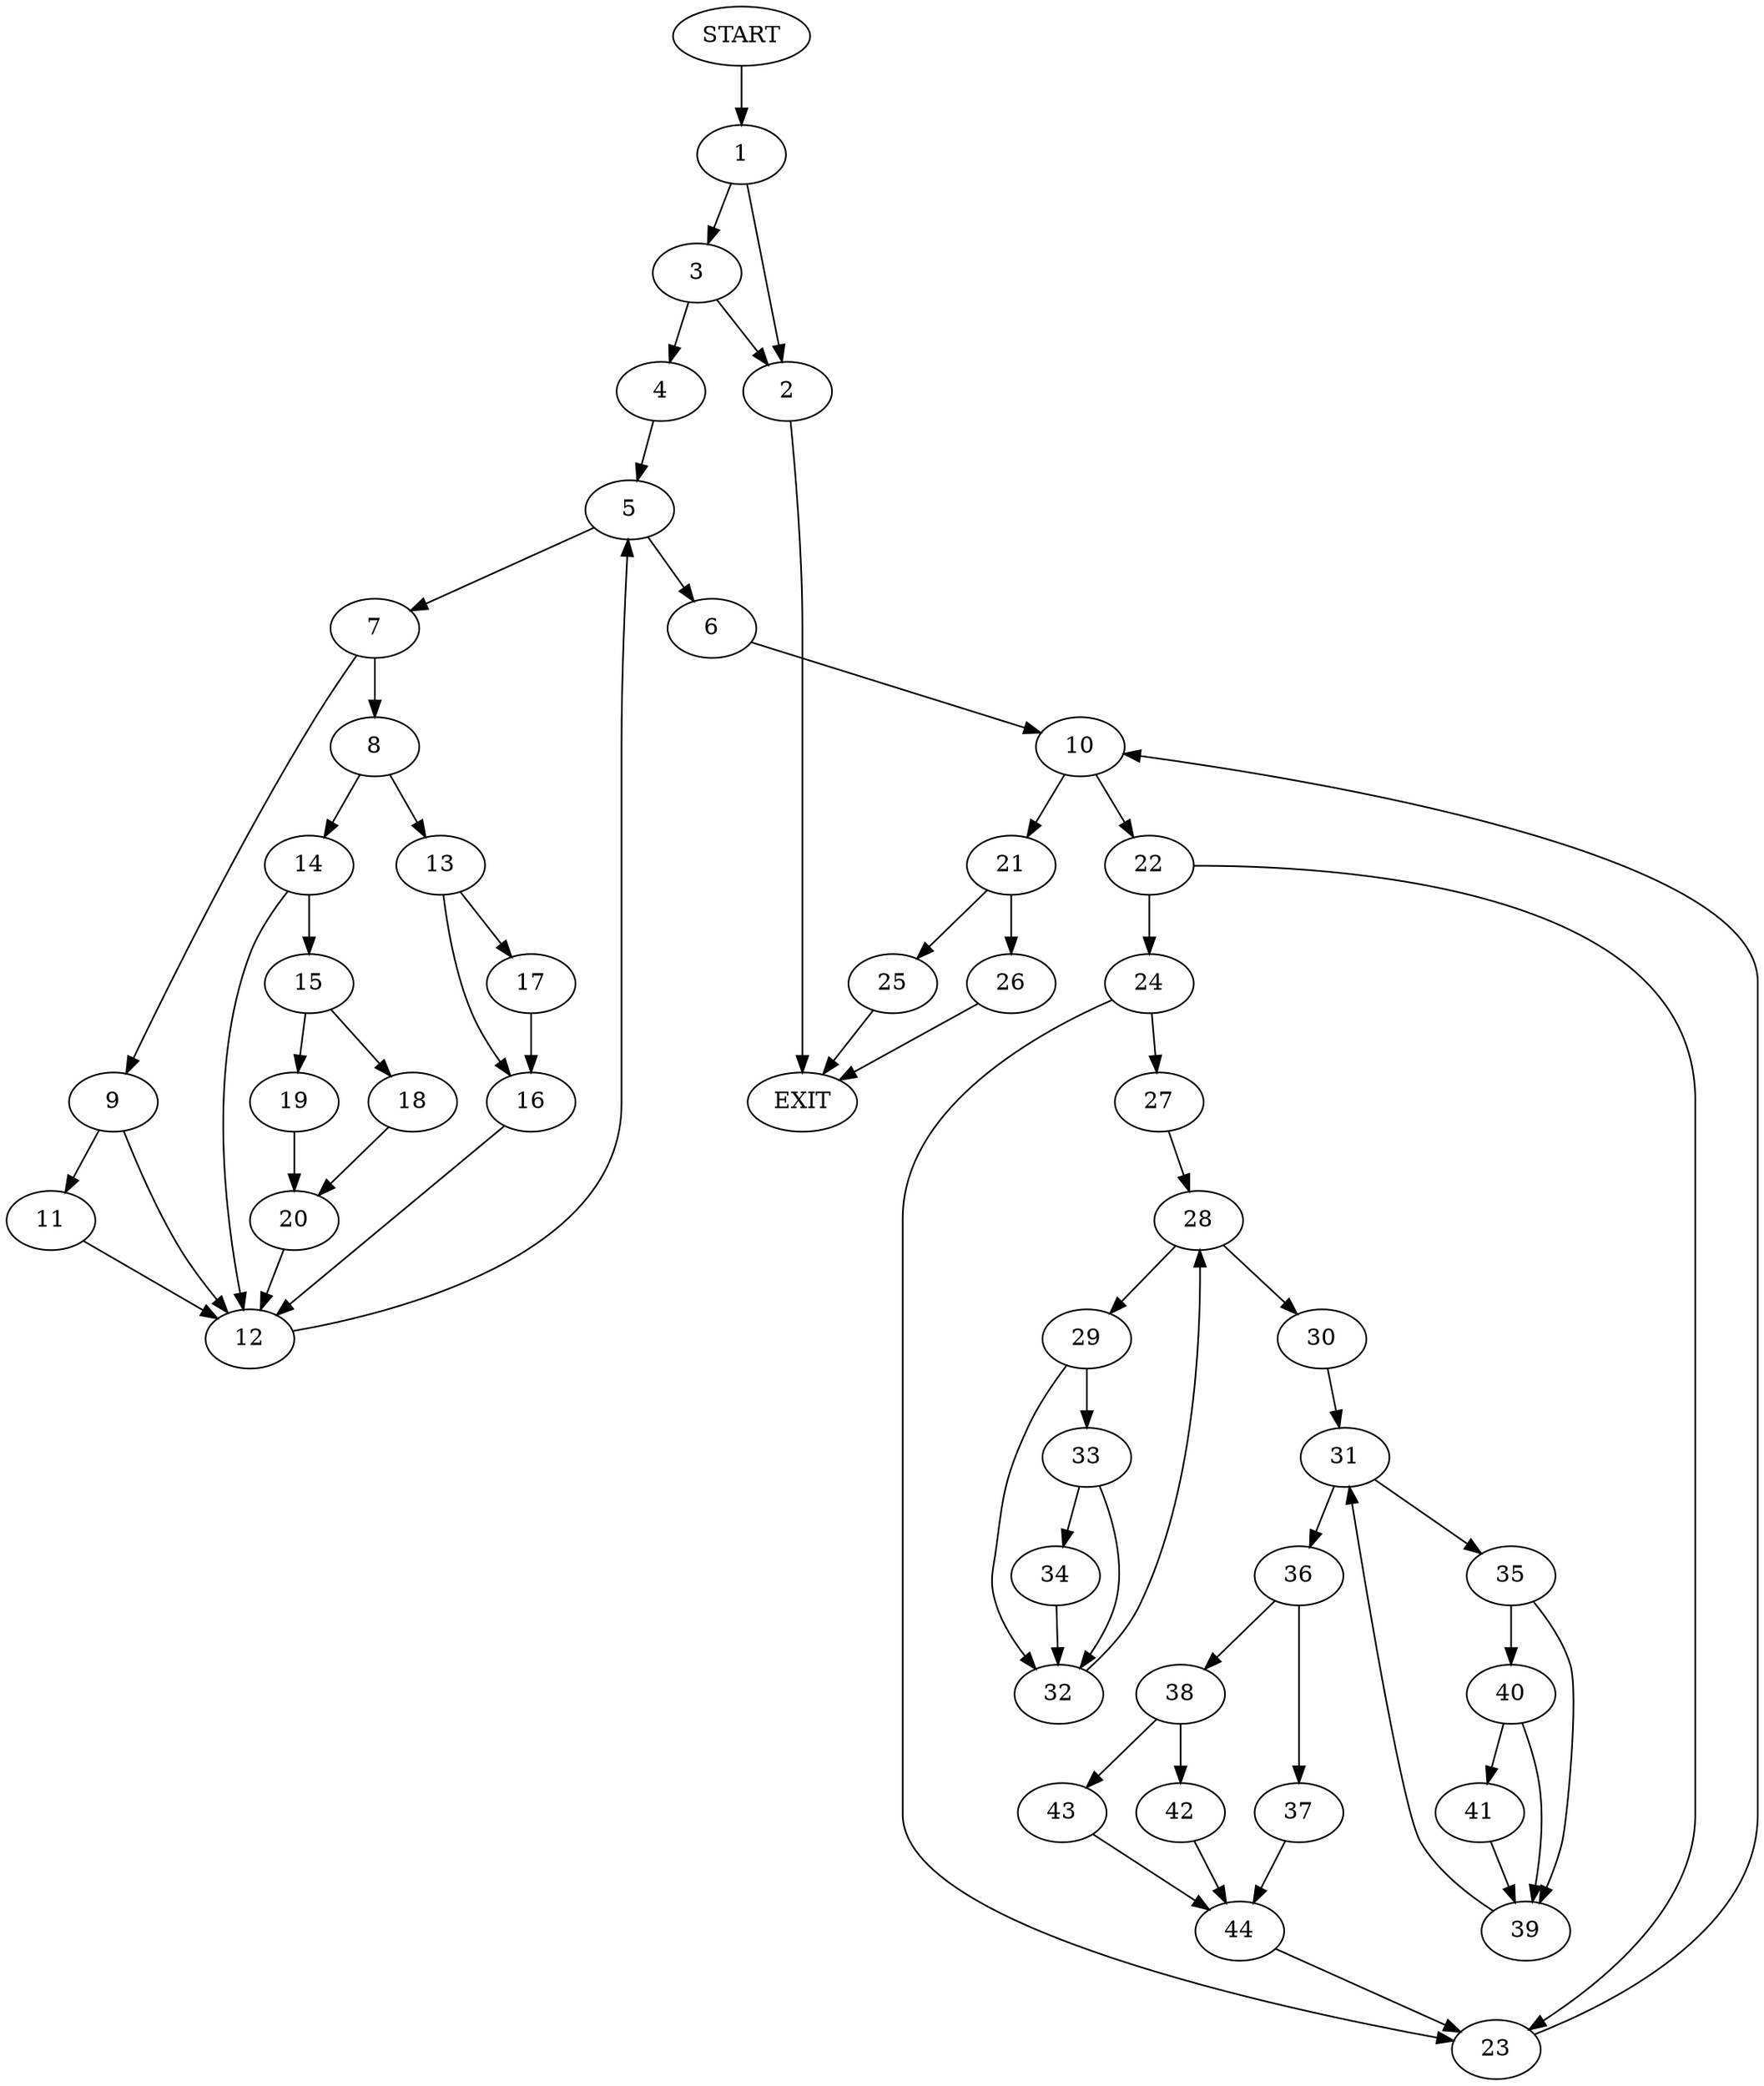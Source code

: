 digraph {
0 [label="START"]
45 [label="EXIT"]
0 -> 1
1 -> 2
1 -> 3
2 -> 45
3 -> 2
3 -> 4
4 -> 5
5 -> 6
5 -> 7
7 -> 8
7 -> 9
6 -> 10
9 -> 11
9 -> 12
8 -> 13
8 -> 14
12 -> 5
11 -> 12
14 -> 15
14 -> 12
13 -> 16
13 -> 17
16 -> 12
17 -> 16
15 -> 18
15 -> 19
18 -> 20
19 -> 20
20 -> 12
10 -> 21
10 -> 22
22 -> 23
22 -> 24
21 -> 25
21 -> 26
24 -> 27
24 -> 23
23 -> 10
27 -> 28
28 -> 29
28 -> 30
30 -> 31
29 -> 32
29 -> 33
33 -> 34
33 -> 32
32 -> 28
34 -> 32
31 -> 35
31 -> 36
36 -> 37
36 -> 38
35 -> 39
35 -> 40
40 -> 39
40 -> 41
39 -> 31
41 -> 39
38 -> 42
38 -> 43
37 -> 44
44 -> 23
43 -> 44
42 -> 44
25 -> 45
26 -> 45
}

